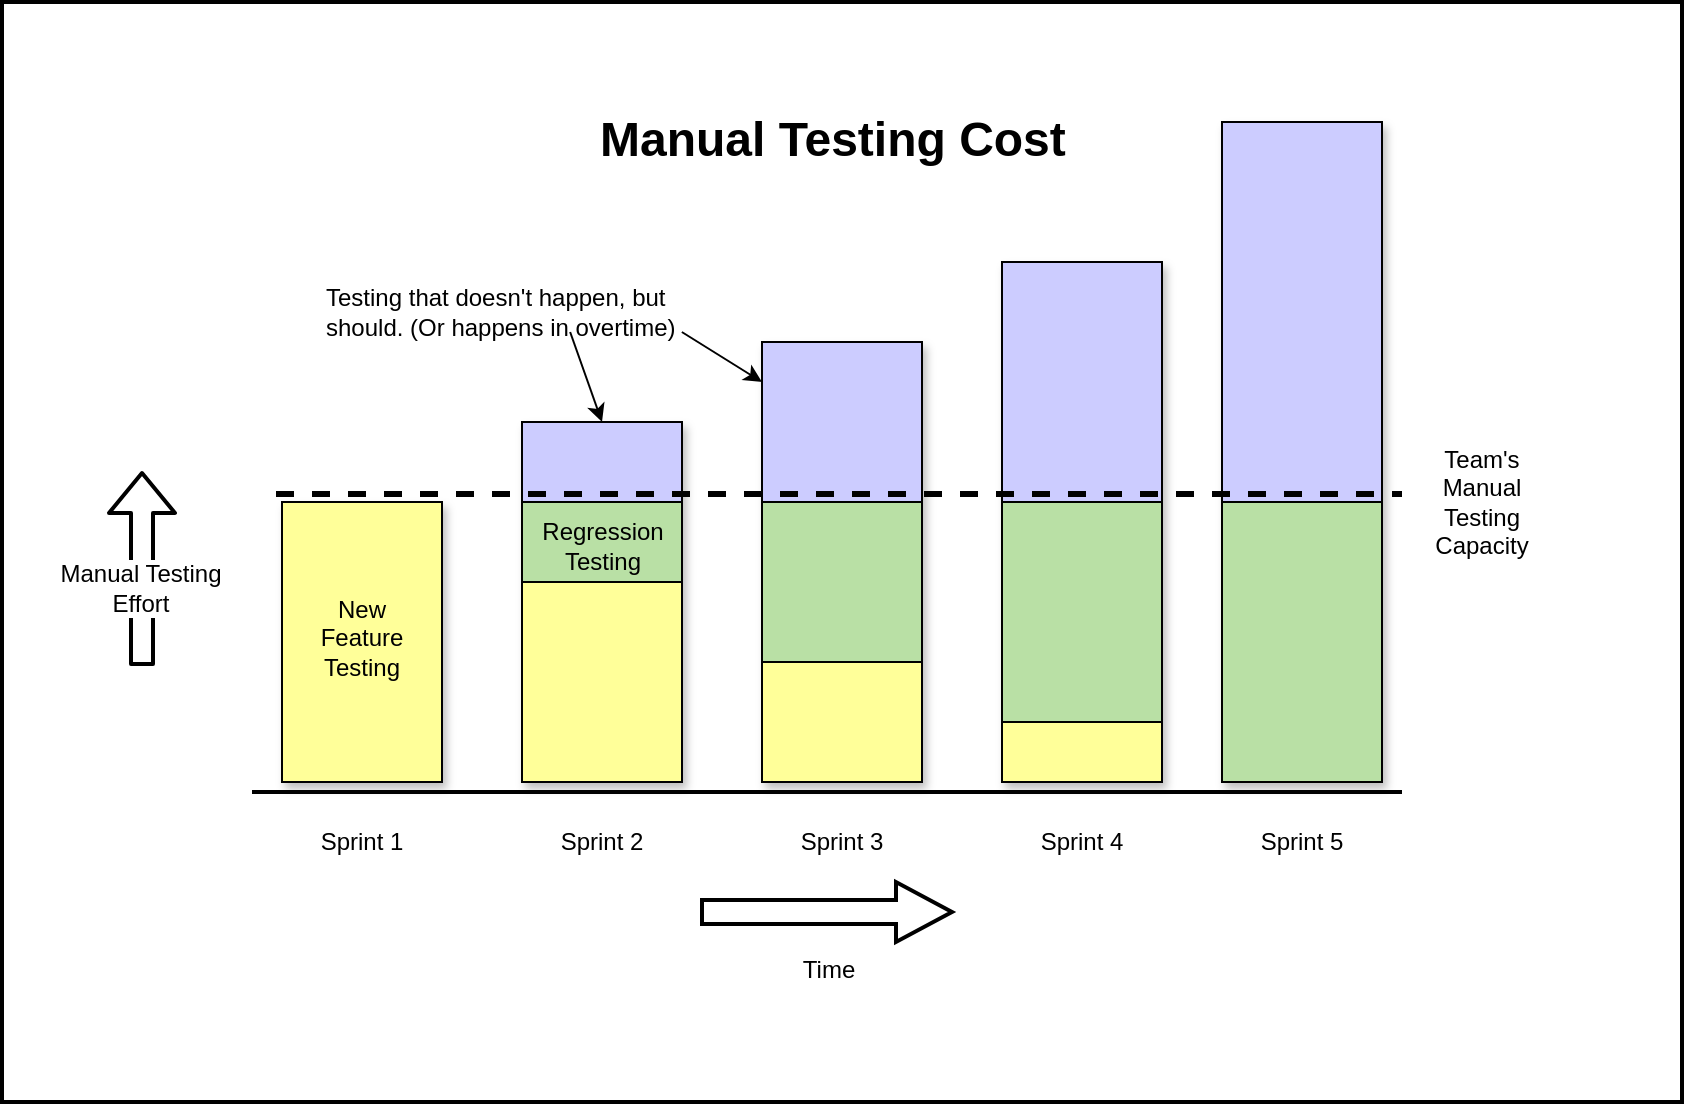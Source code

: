 <mxfile pages="1" version="11.2.8" type="device"><diagram id="Ubsx0wpIGZ8I96103if-" name="Page-1"><mxGraphModel dx="1172" dy="759" grid="1" gridSize="10" guides="1" tooltips="1" connect="1" arrows="1" fold="1" page="1" pageScale="1" pageWidth="850" pageHeight="1100" math="0" shadow="0"><root><mxCell id="0"/><mxCell id="1" parent="0"/><mxCell id="5WNKxAtfojjI6C6AlEsN-59" value="" style="rounded=0;whiteSpace=wrap;html=1;shadow=0;strokeWidth=2;" parent="1" vertex="1"><mxGeometry x="20" y="110" width="840" height="550" as="geometry"/></mxCell><mxCell id="5WNKxAtfojjI6C6AlEsN-1" value="&lt;h1&gt;Manual Testing Cost&lt;/h1&gt;" style="text;html=1;strokeColor=none;fillColor=none;spacing=5;spacingTop=-20;whiteSpace=wrap;overflow=hidden;rounded=0;" parent="1" vertex="1"><mxGeometry x="314" y="159" width="420" height="50" as="geometry"/></mxCell><mxCell id="5WNKxAtfojjI6C6AlEsN-3" value="" style="line;strokeWidth=2;html=1;perimeter=backbonePerimeter;points=[];outlineConnect=0;" parent="1" vertex="1"><mxGeometry x="145" y="500" width="575" height="10" as="geometry"/></mxCell><mxCell id="5WNKxAtfojjI6C6AlEsN-4" value="Time" style="verticalLabelPosition=bottom;verticalAlign=top;html=1;strokeWidth=2;shape=mxgraph.arrows2.arrow;dy=0.6;dx=28;notch=0;" parent="1" vertex="1"><mxGeometry x="370" y="550" width="125" height="30" as="geometry"/></mxCell><mxCell id="5WNKxAtfojjI6C6AlEsN-5" value="" style="rounded=0;whiteSpace=wrap;html=1;fillColor=#FFFF99;shadow=1;" parent="1" vertex="1"><mxGeometry x="160" y="360" width="80" height="140" as="geometry"/></mxCell><mxCell id="5WNKxAtfojjI6C6AlEsN-7" value="" style="rounded=0;whiteSpace=wrap;html=1;fillColor=#FFFF99;shadow=1;" parent="1" vertex="1"><mxGeometry x="400" y="280" width="80" height="220" as="geometry"/></mxCell><mxCell id="5WNKxAtfojjI6C6AlEsN-8" value="" style="rounded=0;whiteSpace=wrap;html=1;fillColor=#FFFF99;shadow=1;" parent="1" vertex="1"><mxGeometry x="520" y="240" width="80" height="260" as="geometry"/></mxCell><mxCell id="5WNKxAtfojjI6C6AlEsN-9" value="" style="rounded=0;whiteSpace=wrap;html=1;fillColor=#B9E0A5;shadow=1;" parent="1" vertex="1"><mxGeometry x="630" y="170" width="80" height="330" as="geometry"/></mxCell><mxCell id="5WNKxAtfojjI6C6AlEsN-10" value="Sprint 1" style="text;html=1;strokeColor=none;fillColor=none;align=center;verticalAlign=middle;whiteSpace=wrap;rounded=0;" parent="1" vertex="1"><mxGeometry x="165" y="520" width="70" height="20" as="geometry"/></mxCell><mxCell id="5WNKxAtfojjI6C6AlEsN-11" value="Sprint 2" style="text;html=1;strokeColor=none;fillColor=none;align=center;verticalAlign=middle;whiteSpace=wrap;rounded=0;" parent="1" vertex="1"><mxGeometry x="285" y="520" width="70" height="20" as="geometry"/></mxCell><mxCell id="5WNKxAtfojjI6C6AlEsN-13" value="Sprint 3" style="text;html=1;strokeColor=none;fillColor=none;align=center;verticalAlign=middle;whiteSpace=wrap;rounded=0;" parent="1" vertex="1"><mxGeometry x="405" y="520" width="70" height="20" as="geometry"/></mxCell><mxCell id="5WNKxAtfojjI6C6AlEsN-14" value="Sprint 4" style="text;html=1;strokeColor=none;fillColor=none;align=center;verticalAlign=middle;whiteSpace=wrap;rounded=0;" parent="1" vertex="1"><mxGeometry x="525" y="520" width="70" height="20" as="geometry"/></mxCell><mxCell id="5WNKxAtfojjI6C6AlEsN-15" value="Sprint 5" style="text;html=1;strokeColor=none;fillColor=none;align=center;verticalAlign=middle;whiteSpace=wrap;rounded=0;" parent="1" vertex="1"><mxGeometry x="635" y="520" width="70" height="20" as="geometry"/></mxCell><mxCell id="5WNKxAtfojjI6C6AlEsN-6" value="" style="rounded=0;whiteSpace=wrap;html=1;shadow=1;strokeColor=#000000;fillColor=#FFFF99;" parent="1" vertex="1"><mxGeometry x="280" y="320" width="80" height="180" as="geometry"/></mxCell><mxCell id="5WNKxAtfojjI6C6AlEsN-25" value="" style="line;strokeWidth=1;fillColor=none;align=left;verticalAlign=middle;spacingTop=-1;spacingLeft=3;spacingRight=3;rotatable=0;labelPosition=right;points=[];portConstraint=eastwest;fontSize=12;" parent="1" vertex="1"><mxGeometry x="280" y="386" width="80" height="8" as="geometry"/></mxCell><mxCell id="5WNKxAtfojjI6C6AlEsN-26" value="" style="line;strokeWidth=1;fillColor=none;align=left;verticalAlign=middle;spacingTop=-1;spacingLeft=3;spacingRight=3;rotatable=0;labelPosition=right;points=[];portConstraint=eastwest;fontSize=12;" parent="1" vertex="1"><mxGeometry x="280" y="356" width="80" height="8" as="geometry"/></mxCell><mxCell id="5WNKxAtfojjI6C6AlEsN-27" value="" style="line;strokeWidth=1;fillColor=none;align=left;verticalAlign=middle;spacingTop=-1;spacingLeft=3;spacingRight=3;rotatable=0;labelPosition=right;points=[];portConstraint=eastwest;fontSize=12;" parent="1" vertex="1"><mxGeometry x="400" y="414" width="80" height="8" as="geometry"/></mxCell><mxCell id="5WNKxAtfojjI6C6AlEsN-28" value="" style="line;strokeWidth=1;fillColor=none;align=left;verticalAlign=middle;spacingTop=-1;spacingLeft=3;spacingRight=3;rotatable=0;labelPosition=right;points=[];portConstraint=eastwest;fontSize=12;" parent="1" vertex="1"><mxGeometry x="400" y="340" width="80" height="8" as="geometry"/></mxCell><mxCell id="5WNKxAtfojjI6C6AlEsN-29" value="" style="line;strokeWidth=1;fillColor=none;align=left;verticalAlign=middle;spacingTop=-1;spacingLeft=3;spacingRight=3;rotatable=0;labelPosition=right;points=[];portConstraint=eastwest;fontSize=12;" parent="1" vertex="1"><mxGeometry x="520" y="460" width="80" height="8" as="geometry"/></mxCell><mxCell id="5WNKxAtfojjI6C6AlEsN-30" value="" style="line;strokeWidth=1;fillColor=none;align=left;verticalAlign=middle;spacingTop=-1;spacingLeft=3;spacingRight=3;rotatable=0;labelPosition=right;points=[];portConstraint=eastwest;fontSize=12;" parent="1" vertex="1"><mxGeometry x="520" y="316" width="80" height="8" as="geometry"/></mxCell><mxCell id="5WNKxAtfojjI6C6AlEsN-31" value="" style="line;strokeWidth=1;fillColor=none;align=left;verticalAlign=middle;spacingTop=-1;spacingLeft=3;spacingRight=3;rotatable=0;labelPosition=right;points=[];portConstraint=eastwest;fontSize=12;" parent="1" vertex="1"><mxGeometry x="630" y="327" width="80" height="8" as="geometry"/></mxCell><mxCell id="5WNKxAtfojjI6C6AlEsN-36" value="" style="rounded=0;whiteSpace=wrap;html=1;shadow=0;strokeColor=#000000;strokeWidth=1;fillColor=#B9E0A5;" parent="1" vertex="1"><mxGeometry x="280" y="355" width="80" height="45" as="geometry"/></mxCell><mxCell id="5WNKxAtfojjI6C6AlEsN-37" value="" style="rounded=0;whiteSpace=wrap;html=1;shadow=0;strokeColor=#000000;strokeWidth=1;fillColor=#B9E0A5;direction=south;" parent="1" vertex="1"><mxGeometry x="400" y="360" width="80" height="80" as="geometry"/></mxCell><mxCell id="5WNKxAtfojjI6C6AlEsN-38" value="" style="rounded=0;whiteSpace=wrap;html=1;shadow=0;strokeColor=#000000;strokeWidth=1;fillColor=#B9E0A5;" parent="1" vertex="1"><mxGeometry x="520" y="360" width="80" height="110" as="geometry"/></mxCell><mxCell id="5WNKxAtfojjI6C6AlEsN-39" value="" style="rounded=0;whiteSpace=wrap;html=1;shadow=0;strokeColor=#000000;strokeWidth=1;fillColor=#CCCCFF;" parent="1" vertex="1"><mxGeometry x="280" y="320" width="80" height="40" as="geometry"/></mxCell><mxCell id="5WNKxAtfojjI6C6AlEsN-41" value="" style="rounded=0;whiteSpace=wrap;html=1;shadow=0;strokeColor=#000000;strokeWidth=1;fillColor=#CCCCFF;" parent="1" vertex="1"><mxGeometry x="400" y="280" width="80" height="80" as="geometry"/></mxCell><mxCell id="5WNKxAtfojjI6C6AlEsN-42" value="" style="rounded=0;whiteSpace=wrap;html=1;shadow=0;strokeColor=#000000;strokeWidth=1;fillColor=#CCCCFF;" parent="1" vertex="1"><mxGeometry x="520" y="240" width="80" height="120" as="geometry"/></mxCell><mxCell id="5WNKxAtfojjI6C6AlEsN-43" value="" style="rounded=0;whiteSpace=wrap;html=1;shadow=0;strokeColor=#000000;strokeWidth=1;fillColor=#CCCCFF;" parent="1" vertex="1"><mxGeometry x="630" y="170" width="80" height="190" as="geometry"/></mxCell><mxCell id="5WNKxAtfojjI6C6AlEsN-18" value="" style="line;strokeWidth=3;fillColor=none;align=left;verticalAlign=middle;spacingTop=-1;spacingLeft=3;spacingRight=3;rotatable=0;labelPosition=right;points=[];portConstraint=eastwest;fontSize=12;dashed=1;" parent="1" vertex="1"><mxGeometry x="157" y="352" width="563" height="8" as="geometry"/></mxCell><mxCell id="5WNKxAtfojjI6C6AlEsN-46" value="Team's Manual Testing Capacity" style="text;html=1;strokeColor=none;fillColor=none;align=center;verticalAlign=middle;whiteSpace=wrap;rounded=0;shadow=0;" parent="1" vertex="1"><mxGeometry x="740" y="350" width="40" height="20" as="geometry"/></mxCell><mxCell id="5WNKxAtfojjI6C6AlEsN-52" style="edgeStyle=orthogonalEdgeStyle;rounded=0;orthogonalLoop=1;jettySize=auto;html=1;exitX=0.5;exitY=1;exitDx=0;exitDy=0;endArrow=none;endFill=0;strokeWidth=3;" parent="1" source="5WNKxAtfojjI6C6AlEsN-46" target="5WNKxAtfojjI6C6AlEsN-46" edge="1"><mxGeometry relative="1" as="geometry"/></mxCell><mxCell id="5WNKxAtfojjI6C6AlEsN-53" value="New Feature Testing" style="text;html=1;strokeColor=none;fillColor=none;align=center;verticalAlign=middle;whiteSpace=wrap;rounded=0;shadow=0;" parent="1" vertex="1"><mxGeometry x="180" y="418" width="40" height="20" as="geometry"/></mxCell><mxCell id="5WNKxAtfojjI6C6AlEsN-58" value="Regression Testing" style="text;html=1;strokeColor=none;fillColor=none;align=center;verticalAlign=middle;whiteSpace=wrap;rounded=0;shadow=0;" parent="1" vertex="1"><mxGeometry x="292.5" y="370" width="55" height="23" as="geometry"/></mxCell><mxCell id="5WNKxAtfojjI6C6AlEsN-60" value="Testing that doesn't happen, but should. (Or happens in overtime)" style="text;html=1;strokeColor=none;fillColor=none;align=left;verticalAlign=middle;whiteSpace=wrap;rounded=0;shadow=0;" parent="1" vertex="1"><mxGeometry x="180" y="260" width="190" height="10" as="geometry"/></mxCell><mxCell id="5WNKxAtfojjI6C6AlEsN-61" value="" style="endArrow=classic;html=1;strokeWidth=1;exitX=0.947;exitY=1.5;exitDx=0;exitDy=0;entryX=0;entryY=0.25;entryDx=0;entryDy=0;exitPerimeter=0;" parent="1" source="5WNKxAtfojjI6C6AlEsN-60" target="5WNKxAtfojjI6C6AlEsN-41" edge="1"><mxGeometry width="50" height="50" relative="1" as="geometry"><mxPoint x="360" y="300" as="sourcePoint"/><mxPoint x="410" y="250" as="targetPoint"/></mxGeometry></mxCell><mxCell id="5WNKxAtfojjI6C6AlEsN-62" value="" style="endArrow=classic;html=1;strokeWidth=1;entryX=0.5;entryY=0;entryDx=0;entryDy=0;exitX=0.653;exitY=1.5;exitDx=0;exitDy=0;exitPerimeter=0;" parent="1" source="5WNKxAtfojjI6C6AlEsN-60" target="5WNKxAtfojjI6C6AlEsN-39" edge="1"><mxGeometry width="50" height="50" relative="1" as="geometry"><mxPoint x="370" y="300" as="sourcePoint"/><mxPoint x="410" y="310" as="targetPoint"/></mxGeometry></mxCell><mxCell id="5WNKxAtfojjI6C6AlEsN-63" value="" style="shape=flexArrow;endArrow=classic;html=1;strokeWidth=2;" parent="1" edge="1"><mxGeometry width="50" height="50" relative="1" as="geometry"><mxPoint x="90" y="442" as="sourcePoint"/><mxPoint x="90" y="344.5" as="targetPoint"/></mxGeometry></mxCell><mxCell id="5WNKxAtfojjI6C6AlEsN-66" value="Manual Testing&lt;br&gt;Effort" style="text;html=1;resizable=0;points=[];align=center;verticalAlign=middle;labelBackgroundColor=#ffffff;" parent="5WNKxAtfojjI6C6AlEsN-63" vertex="1" connectable="0"><mxGeometry x="-0.2" y="1" relative="1" as="geometry"><mxPoint as="offset"/></mxGeometry></mxCell></root></mxGraphModel></diagram></mxfile>